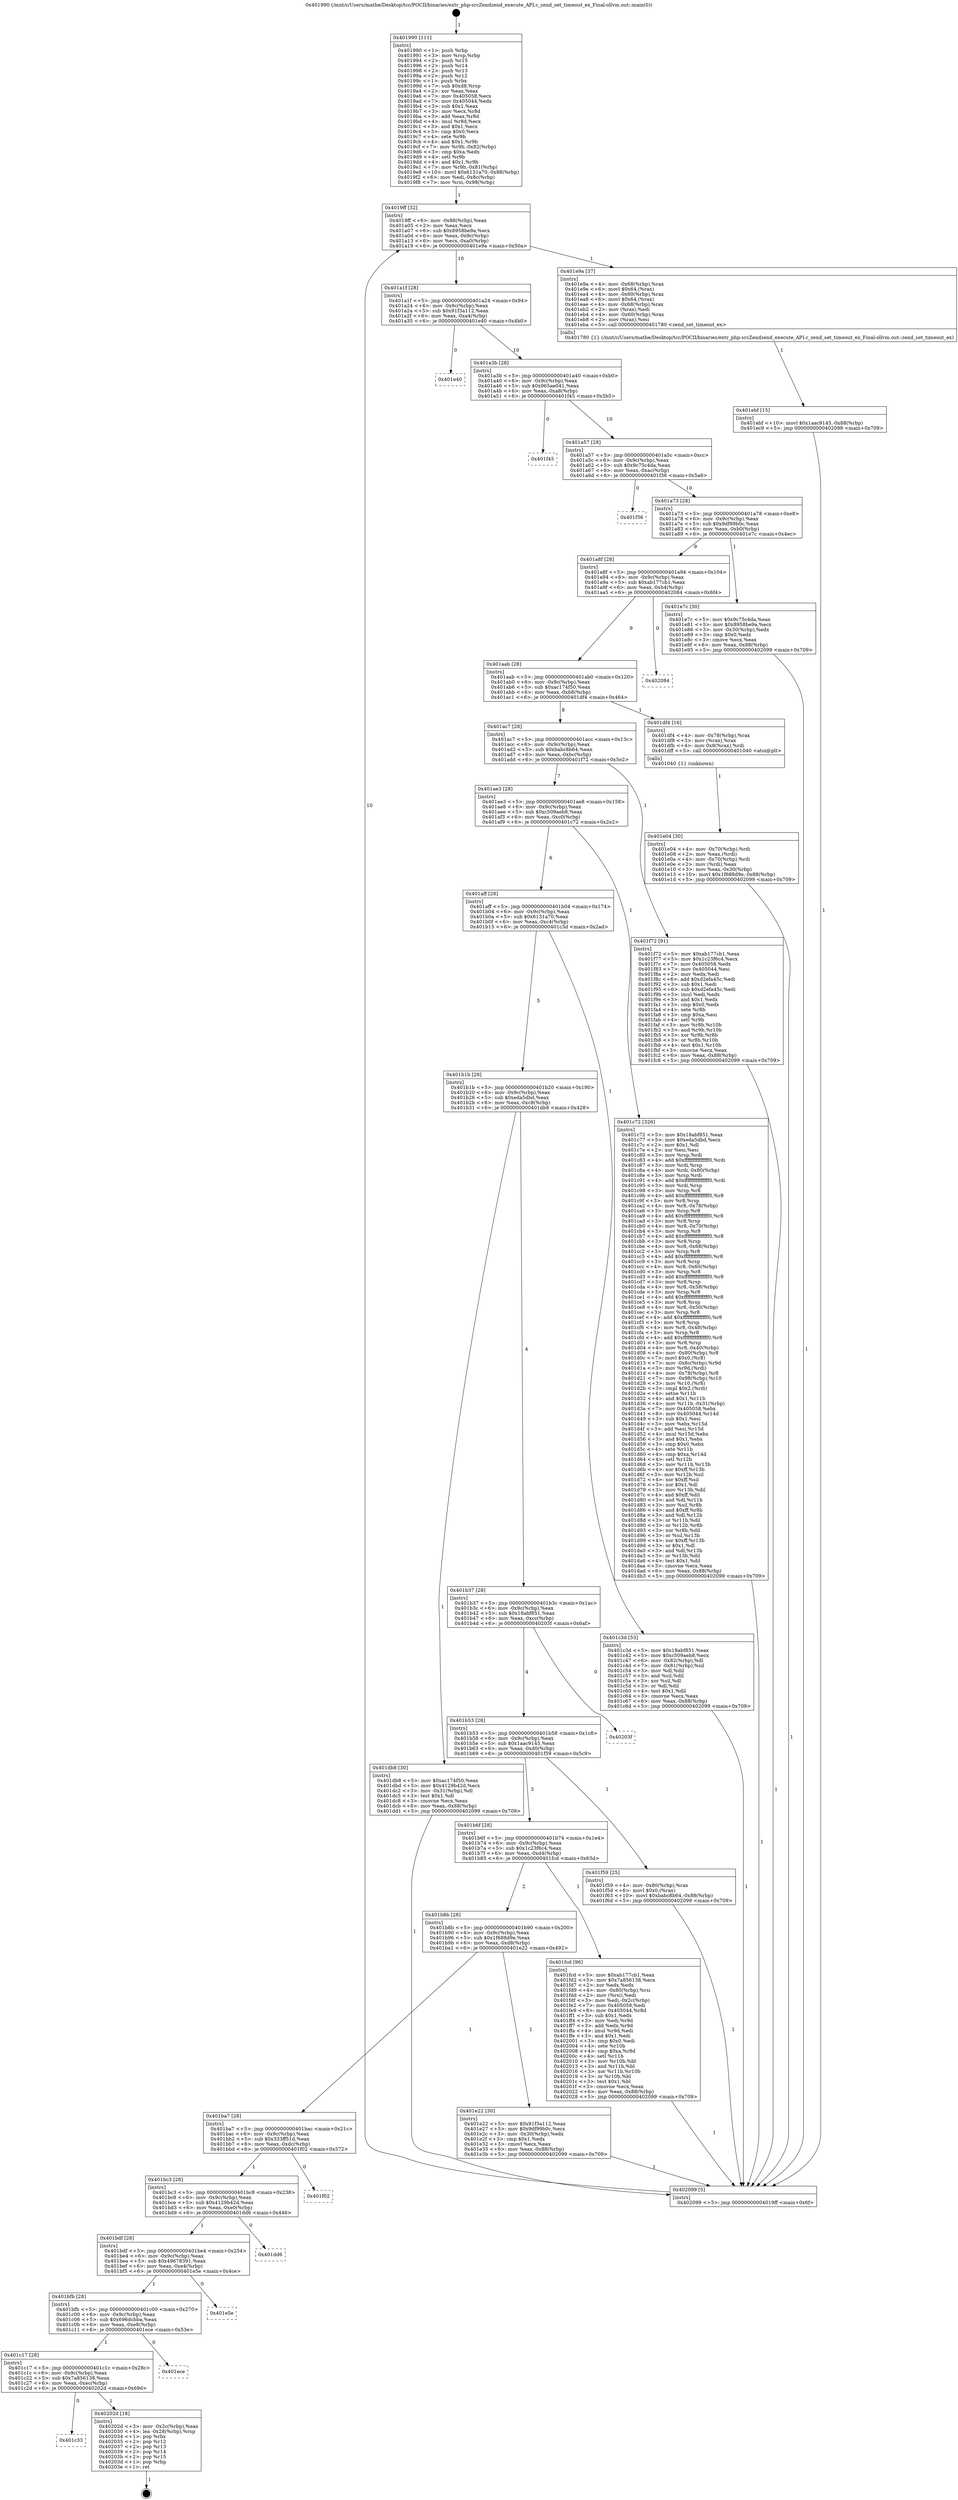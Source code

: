 digraph "0x401990" {
  label = "0x401990 (/mnt/c/Users/mathe/Desktop/tcc/POCII/binaries/extr_php-srcZendzend_execute_API.c_zend_set_timeout_ex_Final-ollvm.out::main(0))"
  labelloc = "t"
  node[shape=record]

  Entry [label="",width=0.3,height=0.3,shape=circle,fillcolor=black,style=filled]
  "0x4019ff" [label="{
     0x4019ff [32]\l
     | [instrs]\l
     &nbsp;&nbsp;0x4019ff \<+6\>: mov -0x88(%rbp),%eax\l
     &nbsp;&nbsp;0x401a05 \<+2\>: mov %eax,%ecx\l
     &nbsp;&nbsp;0x401a07 \<+6\>: sub $0x8958be9a,%ecx\l
     &nbsp;&nbsp;0x401a0d \<+6\>: mov %eax,-0x9c(%rbp)\l
     &nbsp;&nbsp;0x401a13 \<+6\>: mov %ecx,-0xa0(%rbp)\l
     &nbsp;&nbsp;0x401a19 \<+6\>: je 0000000000401e9a \<main+0x50a\>\l
  }"]
  "0x401e9a" [label="{
     0x401e9a [37]\l
     | [instrs]\l
     &nbsp;&nbsp;0x401e9a \<+4\>: mov -0x68(%rbp),%rax\l
     &nbsp;&nbsp;0x401e9e \<+6\>: movl $0x64,(%rax)\l
     &nbsp;&nbsp;0x401ea4 \<+4\>: mov -0x60(%rbp),%rax\l
     &nbsp;&nbsp;0x401ea8 \<+6\>: movl $0x64,(%rax)\l
     &nbsp;&nbsp;0x401eae \<+4\>: mov -0x68(%rbp),%rax\l
     &nbsp;&nbsp;0x401eb2 \<+2\>: mov (%rax),%edi\l
     &nbsp;&nbsp;0x401eb4 \<+4\>: mov -0x60(%rbp),%rax\l
     &nbsp;&nbsp;0x401eb8 \<+2\>: mov (%rax),%esi\l
     &nbsp;&nbsp;0x401eba \<+5\>: call 0000000000401780 \<zend_set_timeout_ex\>\l
     | [calls]\l
     &nbsp;&nbsp;0x401780 \{1\} (/mnt/c/Users/mathe/Desktop/tcc/POCII/binaries/extr_php-srcZendzend_execute_API.c_zend_set_timeout_ex_Final-ollvm.out::zend_set_timeout_ex)\l
  }"]
  "0x401a1f" [label="{
     0x401a1f [28]\l
     | [instrs]\l
     &nbsp;&nbsp;0x401a1f \<+5\>: jmp 0000000000401a24 \<main+0x94\>\l
     &nbsp;&nbsp;0x401a24 \<+6\>: mov -0x9c(%rbp),%eax\l
     &nbsp;&nbsp;0x401a2a \<+5\>: sub $0x91f3a112,%eax\l
     &nbsp;&nbsp;0x401a2f \<+6\>: mov %eax,-0xa4(%rbp)\l
     &nbsp;&nbsp;0x401a35 \<+6\>: je 0000000000401e40 \<main+0x4b0\>\l
  }"]
  Exit [label="",width=0.3,height=0.3,shape=circle,fillcolor=black,style=filled,peripheries=2]
  "0x401e40" [label="{
     0x401e40\l
  }", style=dashed]
  "0x401a3b" [label="{
     0x401a3b [28]\l
     | [instrs]\l
     &nbsp;&nbsp;0x401a3b \<+5\>: jmp 0000000000401a40 \<main+0xb0\>\l
     &nbsp;&nbsp;0x401a40 \<+6\>: mov -0x9c(%rbp),%eax\l
     &nbsp;&nbsp;0x401a46 \<+5\>: sub $0x965ae041,%eax\l
     &nbsp;&nbsp;0x401a4b \<+6\>: mov %eax,-0xa8(%rbp)\l
     &nbsp;&nbsp;0x401a51 \<+6\>: je 0000000000401f45 \<main+0x5b5\>\l
  }"]
  "0x401c33" [label="{
     0x401c33\l
  }", style=dashed]
  "0x401f45" [label="{
     0x401f45\l
  }", style=dashed]
  "0x401a57" [label="{
     0x401a57 [28]\l
     | [instrs]\l
     &nbsp;&nbsp;0x401a57 \<+5\>: jmp 0000000000401a5c \<main+0xcc\>\l
     &nbsp;&nbsp;0x401a5c \<+6\>: mov -0x9c(%rbp),%eax\l
     &nbsp;&nbsp;0x401a62 \<+5\>: sub $0x9c75c4da,%eax\l
     &nbsp;&nbsp;0x401a67 \<+6\>: mov %eax,-0xac(%rbp)\l
     &nbsp;&nbsp;0x401a6d \<+6\>: je 0000000000401f36 \<main+0x5a6\>\l
  }"]
  "0x40202d" [label="{
     0x40202d [18]\l
     | [instrs]\l
     &nbsp;&nbsp;0x40202d \<+3\>: mov -0x2c(%rbp),%eax\l
     &nbsp;&nbsp;0x402030 \<+4\>: lea -0x28(%rbp),%rsp\l
     &nbsp;&nbsp;0x402034 \<+1\>: pop %rbx\l
     &nbsp;&nbsp;0x402035 \<+2\>: pop %r12\l
     &nbsp;&nbsp;0x402037 \<+2\>: pop %r13\l
     &nbsp;&nbsp;0x402039 \<+2\>: pop %r14\l
     &nbsp;&nbsp;0x40203b \<+2\>: pop %r15\l
     &nbsp;&nbsp;0x40203d \<+1\>: pop %rbp\l
     &nbsp;&nbsp;0x40203e \<+1\>: ret\l
  }"]
  "0x401f36" [label="{
     0x401f36\l
  }", style=dashed]
  "0x401a73" [label="{
     0x401a73 [28]\l
     | [instrs]\l
     &nbsp;&nbsp;0x401a73 \<+5\>: jmp 0000000000401a78 \<main+0xe8\>\l
     &nbsp;&nbsp;0x401a78 \<+6\>: mov -0x9c(%rbp),%eax\l
     &nbsp;&nbsp;0x401a7e \<+5\>: sub $0x9df99b0c,%eax\l
     &nbsp;&nbsp;0x401a83 \<+6\>: mov %eax,-0xb0(%rbp)\l
     &nbsp;&nbsp;0x401a89 \<+6\>: je 0000000000401e7c \<main+0x4ec\>\l
  }"]
  "0x401c17" [label="{
     0x401c17 [28]\l
     | [instrs]\l
     &nbsp;&nbsp;0x401c17 \<+5\>: jmp 0000000000401c1c \<main+0x28c\>\l
     &nbsp;&nbsp;0x401c1c \<+6\>: mov -0x9c(%rbp),%eax\l
     &nbsp;&nbsp;0x401c22 \<+5\>: sub $0x7a856138,%eax\l
     &nbsp;&nbsp;0x401c27 \<+6\>: mov %eax,-0xec(%rbp)\l
     &nbsp;&nbsp;0x401c2d \<+6\>: je 000000000040202d \<main+0x69d\>\l
  }"]
  "0x401e7c" [label="{
     0x401e7c [30]\l
     | [instrs]\l
     &nbsp;&nbsp;0x401e7c \<+5\>: mov $0x9c75c4da,%eax\l
     &nbsp;&nbsp;0x401e81 \<+5\>: mov $0x8958be9a,%ecx\l
     &nbsp;&nbsp;0x401e86 \<+3\>: mov -0x30(%rbp),%edx\l
     &nbsp;&nbsp;0x401e89 \<+3\>: cmp $0x0,%edx\l
     &nbsp;&nbsp;0x401e8c \<+3\>: cmove %ecx,%eax\l
     &nbsp;&nbsp;0x401e8f \<+6\>: mov %eax,-0x88(%rbp)\l
     &nbsp;&nbsp;0x401e95 \<+5\>: jmp 0000000000402099 \<main+0x709\>\l
  }"]
  "0x401a8f" [label="{
     0x401a8f [28]\l
     | [instrs]\l
     &nbsp;&nbsp;0x401a8f \<+5\>: jmp 0000000000401a94 \<main+0x104\>\l
     &nbsp;&nbsp;0x401a94 \<+6\>: mov -0x9c(%rbp),%eax\l
     &nbsp;&nbsp;0x401a9a \<+5\>: sub $0xab177cb1,%eax\l
     &nbsp;&nbsp;0x401a9f \<+6\>: mov %eax,-0xb4(%rbp)\l
     &nbsp;&nbsp;0x401aa5 \<+6\>: je 0000000000402084 \<main+0x6f4\>\l
  }"]
  "0x401ece" [label="{
     0x401ece\l
  }", style=dashed]
  "0x402084" [label="{
     0x402084\l
  }", style=dashed]
  "0x401aab" [label="{
     0x401aab [28]\l
     | [instrs]\l
     &nbsp;&nbsp;0x401aab \<+5\>: jmp 0000000000401ab0 \<main+0x120\>\l
     &nbsp;&nbsp;0x401ab0 \<+6\>: mov -0x9c(%rbp),%eax\l
     &nbsp;&nbsp;0x401ab6 \<+5\>: sub $0xac174f50,%eax\l
     &nbsp;&nbsp;0x401abb \<+6\>: mov %eax,-0xb8(%rbp)\l
     &nbsp;&nbsp;0x401ac1 \<+6\>: je 0000000000401df4 \<main+0x464\>\l
  }"]
  "0x401bfb" [label="{
     0x401bfb [28]\l
     | [instrs]\l
     &nbsp;&nbsp;0x401bfb \<+5\>: jmp 0000000000401c00 \<main+0x270\>\l
     &nbsp;&nbsp;0x401c00 \<+6\>: mov -0x9c(%rbp),%eax\l
     &nbsp;&nbsp;0x401c06 \<+5\>: sub $0x696dcbba,%eax\l
     &nbsp;&nbsp;0x401c0b \<+6\>: mov %eax,-0xe8(%rbp)\l
     &nbsp;&nbsp;0x401c11 \<+6\>: je 0000000000401ece \<main+0x53e\>\l
  }"]
  "0x401df4" [label="{
     0x401df4 [16]\l
     | [instrs]\l
     &nbsp;&nbsp;0x401df4 \<+4\>: mov -0x78(%rbp),%rax\l
     &nbsp;&nbsp;0x401df8 \<+3\>: mov (%rax),%rax\l
     &nbsp;&nbsp;0x401dfb \<+4\>: mov 0x8(%rax),%rdi\l
     &nbsp;&nbsp;0x401dff \<+5\>: call 0000000000401040 \<atoi@plt\>\l
     | [calls]\l
     &nbsp;&nbsp;0x401040 \{1\} (unknown)\l
  }"]
  "0x401ac7" [label="{
     0x401ac7 [28]\l
     | [instrs]\l
     &nbsp;&nbsp;0x401ac7 \<+5\>: jmp 0000000000401acc \<main+0x13c\>\l
     &nbsp;&nbsp;0x401acc \<+6\>: mov -0x9c(%rbp),%eax\l
     &nbsp;&nbsp;0x401ad2 \<+5\>: sub $0xbabc8b64,%eax\l
     &nbsp;&nbsp;0x401ad7 \<+6\>: mov %eax,-0xbc(%rbp)\l
     &nbsp;&nbsp;0x401add \<+6\>: je 0000000000401f72 \<main+0x5e2\>\l
  }"]
  "0x401e5e" [label="{
     0x401e5e\l
  }", style=dashed]
  "0x401f72" [label="{
     0x401f72 [91]\l
     | [instrs]\l
     &nbsp;&nbsp;0x401f72 \<+5\>: mov $0xab177cb1,%eax\l
     &nbsp;&nbsp;0x401f77 \<+5\>: mov $0x1c23f6c4,%ecx\l
     &nbsp;&nbsp;0x401f7c \<+7\>: mov 0x405058,%edx\l
     &nbsp;&nbsp;0x401f83 \<+7\>: mov 0x405044,%esi\l
     &nbsp;&nbsp;0x401f8a \<+2\>: mov %edx,%edi\l
     &nbsp;&nbsp;0x401f8c \<+6\>: add $0xd2efa45c,%edi\l
     &nbsp;&nbsp;0x401f92 \<+3\>: sub $0x1,%edi\l
     &nbsp;&nbsp;0x401f95 \<+6\>: sub $0xd2efa45c,%edi\l
     &nbsp;&nbsp;0x401f9b \<+3\>: imul %edi,%edx\l
     &nbsp;&nbsp;0x401f9e \<+3\>: and $0x1,%edx\l
     &nbsp;&nbsp;0x401fa1 \<+3\>: cmp $0x0,%edx\l
     &nbsp;&nbsp;0x401fa4 \<+4\>: sete %r8b\l
     &nbsp;&nbsp;0x401fa8 \<+3\>: cmp $0xa,%esi\l
     &nbsp;&nbsp;0x401fab \<+4\>: setl %r9b\l
     &nbsp;&nbsp;0x401faf \<+3\>: mov %r8b,%r10b\l
     &nbsp;&nbsp;0x401fb2 \<+3\>: and %r9b,%r10b\l
     &nbsp;&nbsp;0x401fb5 \<+3\>: xor %r9b,%r8b\l
     &nbsp;&nbsp;0x401fb8 \<+3\>: or %r8b,%r10b\l
     &nbsp;&nbsp;0x401fbb \<+4\>: test $0x1,%r10b\l
     &nbsp;&nbsp;0x401fbf \<+3\>: cmovne %ecx,%eax\l
     &nbsp;&nbsp;0x401fc2 \<+6\>: mov %eax,-0x88(%rbp)\l
     &nbsp;&nbsp;0x401fc8 \<+5\>: jmp 0000000000402099 \<main+0x709\>\l
  }"]
  "0x401ae3" [label="{
     0x401ae3 [28]\l
     | [instrs]\l
     &nbsp;&nbsp;0x401ae3 \<+5\>: jmp 0000000000401ae8 \<main+0x158\>\l
     &nbsp;&nbsp;0x401ae8 \<+6\>: mov -0x9c(%rbp),%eax\l
     &nbsp;&nbsp;0x401aee \<+5\>: sub $0xc509aeb8,%eax\l
     &nbsp;&nbsp;0x401af3 \<+6\>: mov %eax,-0xc0(%rbp)\l
     &nbsp;&nbsp;0x401af9 \<+6\>: je 0000000000401c72 \<main+0x2e2\>\l
  }"]
  "0x401bdf" [label="{
     0x401bdf [28]\l
     | [instrs]\l
     &nbsp;&nbsp;0x401bdf \<+5\>: jmp 0000000000401be4 \<main+0x254\>\l
     &nbsp;&nbsp;0x401be4 \<+6\>: mov -0x9c(%rbp),%eax\l
     &nbsp;&nbsp;0x401bea \<+5\>: sub $0x49678391,%eax\l
     &nbsp;&nbsp;0x401bef \<+6\>: mov %eax,-0xe4(%rbp)\l
     &nbsp;&nbsp;0x401bf5 \<+6\>: je 0000000000401e5e \<main+0x4ce\>\l
  }"]
  "0x401c72" [label="{
     0x401c72 [326]\l
     | [instrs]\l
     &nbsp;&nbsp;0x401c72 \<+5\>: mov $0x18abf851,%eax\l
     &nbsp;&nbsp;0x401c77 \<+5\>: mov $0xeda5dbd,%ecx\l
     &nbsp;&nbsp;0x401c7c \<+2\>: mov $0x1,%dl\l
     &nbsp;&nbsp;0x401c7e \<+2\>: xor %esi,%esi\l
     &nbsp;&nbsp;0x401c80 \<+3\>: mov %rsp,%rdi\l
     &nbsp;&nbsp;0x401c83 \<+4\>: add $0xfffffffffffffff0,%rdi\l
     &nbsp;&nbsp;0x401c87 \<+3\>: mov %rdi,%rsp\l
     &nbsp;&nbsp;0x401c8a \<+4\>: mov %rdi,-0x80(%rbp)\l
     &nbsp;&nbsp;0x401c8e \<+3\>: mov %rsp,%rdi\l
     &nbsp;&nbsp;0x401c91 \<+4\>: add $0xfffffffffffffff0,%rdi\l
     &nbsp;&nbsp;0x401c95 \<+3\>: mov %rdi,%rsp\l
     &nbsp;&nbsp;0x401c98 \<+3\>: mov %rsp,%r8\l
     &nbsp;&nbsp;0x401c9b \<+4\>: add $0xfffffffffffffff0,%r8\l
     &nbsp;&nbsp;0x401c9f \<+3\>: mov %r8,%rsp\l
     &nbsp;&nbsp;0x401ca2 \<+4\>: mov %r8,-0x78(%rbp)\l
     &nbsp;&nbsp;0x401ca6 \<+3\>: mov %rsp,%r8\l
     &nbsp;&nbsp;0x401ca9 \<+4\>: add $0xfffffffffffffff0,%r8\l
     &nbsp;&nbsp;0x401cad \<+3\>: mov %r8,%rsp\l
     &nbsp;&nbsp;0x401cb0 \<+4\>: mov %r8,-0x70(%rbp)\l
     &nbsp;&nbsp;0x401cb4 \<+3\>: mov %rsp,%r8\l
     &nbsp;&nbsp;0x401cb7 \<+4\>: add $0xfffffffffffffff0,%r8\l
     &nbsp;&nbsp;0x401cbb \<+3\>: mov %r8,%rsp\l
     &nbsp;&nbsp;0x401cbe \<+4\>: mov %r8,-0x68(%rbp)\l
     &nbsp;&nbsp;0x401cc2 \<+3\>: mov %rsp,%r8\l
     &nbsp;&nbsp;0x401cc5 \<+4\>: add $0xfffffffffffffff0,%r8\l
     &nbsp;&nbsp;0x401cc9 \<+3\>: mov %r8,%rsp\l
     &nbsp;&nbsp;0x401ccc \<+4\>: mov %r8,-0x60(%rbp)\l
     &nbsp;&nbsp;0x401cd0 \<+3\>: mov %rsp,%r8\l
     &nbsp;&nbsp;0x401cd3 \<+4\>: add $0xfffffffffffffff0,%r8\l
     &nbsp;&nbsp;0x401cd7 \<+3\>: mov %r8,%rsp\l
     &nbsp;&nbsp;0x401cda \<+4\>: mov %r8,-0x58(%rbp)\l
     &nbsp;&nbsp;0x401cde \<+3\>: mov %rsp,%r8\l
     &nbsp;&nbsp;0x401ce1 \<+4\>: add $0xfffffffffffffff0,%r8\l
     &nbsp;&nbsp;0x401ce5 \<+3\>: mov %r8,%rsp\l
     &nbsp;&nbsp;0x401ce8 \<+4\>: mov %r8,-0x50(%rbp)\l
     &nbsp;&nbsp;0x401cec \<+3\>: mov %rsp,%r8\l
     &nbsp;&nbsp;0x401cef \<+4\>: add $0xfffffffffffffff0,%r8\l
     &nbsp;&nbsp;0x401cf3 \<+3\>: mov %r8,%rsp\l
     &nbsp;&nbsp;0x401cf6 \<+4\>: mov %r8,-0x48(%rbp)\l
     &nbsp;&nbsp;0x401cfa \<+3\>: mov %rsp,%r8\l
     &nbsp;&nbsp;0x401cfd \<+4\>: add $0xfffffffffffffff0,%r8\l
     &nbsp;&nbsp;0x401d01 \<+3\>: mov %r8,%rsp\l
     &nbsp;&nbsp;0x401d04 \<+4\>: mov %r8,-0x40(%rbp)\l
     &nbsp;&nbsp;0x401d08 \<+4\>: mov -0x80(%rbp),%r8\l
     &nbsp;&nbsp;0x401d0c \<+7\>: movl $0x0,(%r8)\l
     &nbsp;&nbsp;0x401d13 \<+7\>: mov -0x8c(%rbp),%r9d\l
     &nbsp;&nbsp;0x401d1a \<+3\>: mov %r9d,(%rdi)\l
     &nbsp;&nbsp;0x401d1d \<+4\>: mov -0x78(%rbp),%r8\l
     &nbsp;&nbsp;0x401d21 \<+7\>: mov -0x98(%rbp),%r10\l
     &nbsp;&nbsp;0x401d28 \<+3\>: mov %r10,(%r8)\l
     &nbsp;&nbsp;0x401d2b \<+3\>: cmpl $0x2,(%rdi)\l
     &nbsp;&nbsp;0x401d2e \<+4\>: setne %r11b\l
     &nbsp;&nbsp;0x401d32 \<+4\>: and $0x1,%r11b\l
     &nbsp;&nbsp;0x401d36 \<+4\>: mov %r11b,-0x31(%rbp)\l
     &nbsp;&nbsp;0x401d3a \<+7\>: mov 0x405058,%ebx\l
     &nbsp;&nbsp;0x401d41 \<+8\>: mov 0x405044,%r14d\l
     &nbsp;&nbsp;0x401d49 \<+3\>: sub $0x1,%esi\l
     &nbsp;&nbsp;0x401d4c \<+3\>: mov %ebx,%r15d\l
     &nbsp;&nbsp;0x401d4f \<+3\>: add %esi,%r15d\l
     &nbsp;&nbsp;0x401d52 \<+4\>: imul %r15d,%ebx\l
     &nbsp;&nbsp;0x401d56 \<+3\>: and $0x1,%ebx\l
     &nbsp;&nbsp;0x401d59 \<+3\>: cmp $0x0,%ebx\l
     &nbsp;&nbsp;0x401d5c \<+4\>: sete %r11b\l
     &nbsp;&nbsp;0x401d60 \<+4\>: cmp $0xa,%r14d\l
     &nbsp;&nbsp;0x401d64 \<+4\>: setl %r12b\l
     &nbsp;&nbsp;0x401d68 \<+3\>: mov %r11b,%r13b\l
     &nbsp;&nbsp;0x401d6b \<+4\>: xor $0xff,%r13b\l
     &nbsp;&nbsp;0x401d6f \<+3\>: mov %r12b,%sil\l
     &nbsp;&nbsp;0x401d72 \<+4\>: xor $0xff,%sil\l
     &nbsp;&nbsp;0x401d76 \<+3\>: xor $0x1,%dl\l
     &nbsp;&nbsp;0x401d79 \<+3\>: mov %r13b,%dil\l
     &nbsp;&nbsp;0x401d7c \<+4\>: and $0xff,%dil\l
     &nbsp;&nbsp;0x401d80 \<+3\>: and %dl,%r11b\l
     &nbsp;&nbsp;0x401d83 \<+3\>: mov %sil,%r8b\l
     &nbsp;&nbsp;0x401d86 \<+4\>: and $0xff,%r8b\l
     &nbsp;&nbsp;0x401d8a \<+3\>: and %dl,%r12b\l
     &nbsp;&nbsp;0x401d8d \<+3\>: or %r11b,%dil\l
     &nbsp;&nbsp;0x401d90 \<+3\>: or %r12b,%r8b\l
     &nbsp;&nbsp;0x401d93 \<+3\>: xor %r8b,%dil\l
     &nbsp;&nbsp;0x401d96 \<+3\>: or %sil,%r13b\l
     &nbsp;&nbsp;0x401d99 \<+4\>: xor $0xff,%r13b\l
     &nbsp;&nbsp;0x401d9d \<+3\>: or $0x1,%dl\l
     &nbsp;&nbsp;0x401da0 \<+3\>: and %dl,%r13b\l
     &nbsp;&nbsp;0x401da3 \<+3\>: or %r13b,%dil\l
     &nbsp;&nbsp;0x401da6 \<+4\>: test $0x1,%dil\l
     &nbsp;&nbsp;0x401daa \<+3\>: cmovne %ecx,%eax\l
     &nbsp;&nbsp;0x401dad \<+6\>: mov %eax,-0x88(%rbp)\l
     &nbsp;&nbsp;0x401db3 \<+5\>: jmp 0000000000402099 \<main+0x709\>\l
  }"]
  "0x401aff" [label="{
     0x401aff [28]\l
     | [instrs]\l
     &nbsp;&nbsp;0x401aff \<+5\>: jmp 0000000000401b04 \<main+0x174\>\l
     &nbsp;&nbsp;0x401b04 \<+6\>: mov -0x9c(%rbp),%eax\l
     &nbsp;&nbsp;0x401b0a \<+5\>: sub $0x6131a70,%eax\l
     &nbsp;&nbsp;0x401b0f \<+6\>: mov %eax,-0xc4(%rbp)\l
     &nbsp;&nbsp;0x401b15 \<+6\>: je 0000000000401c3d \<main+0x2ad\>\l
  }"]
  "0x401dd6" [label="{
     0x401dd6\l
  }", style=dashed]
  "0x401c3d" [label="{
     0x401c3d [53]\l
     | [instrs]\l
     &nbsp;&nbsp;0x401c3d \<+5\>: mov $0x18abf851,%eax\l
     &nbsp;&nbsp;0x401c42 \<+5\>: mov $0xc509aeb8,%ecx\l
     &nbsp;&nbsp;0x401c47 \<+6\>: mov -0x82(%rbp),%dl\l
     &nbsp;&nbsp;0x401c4d \<+7\>: mov -0x81(%rbp),%sil\l
     &nbsp;&nbsp;0x401c54 \<+3\>: mov %dl,%dil\l
     &nbsp;&nbsp;0x401c57 \<+3\>: and %sil,%dil\l
     &nbsp;&nbsp;0x401c5a \<+3\>: xor %sil,%dl\l
     &nbsp;&nbsp;0x401c5d \<+3\>: or %dl,%dil\l
     &nbsp;&nbsp;0x401c60 \<+4\>: test $0x1,%dil\l
     &nbsp;&nbsp;0x401c64 \<+3\>: cmovne %ecx,%eax\l
     &nbsp;&nbsp;0x401c67 \<+6\>: mov %eax,-0x88(%rbp)\l
     &nbsp;&nbsp;0x401c6d \<+5\>: jmp 0000000000402099 \<main+0x709\>\l
  }"]
  "0x401b1b" [label="{
     0x401b1b [28]\l
     | [instrs]\l
     &nbsp;&nbsp;0x401b1b \<+5\>: jmp 0000000000401b20 \<main+0x190\>\l
     &nbsp;&nbsp;0x401b20 \<+6\>: mov -0x9c(%rbp),%eax\l
     &nbsp;&nbsp;0x401b26 \<+5\>: sub $0xeda5dbd,%eax\l
     &nbsp;&nbsp;0x401b2b \<+6\>: mov %eax,-0xc8(%rbp)\l
     &nbsp;&nbsp;0x401b31 \<+6\>: je 0000000000401db8 \<main+0x428\>\l
  }"]
  "0x402099" [label="{
     0x402099 [5]\l
     | [instrs]\l
     &nbsp;&nbsp;0x402099 \<+5\>: jmp 00000000004019ff \<main+0x6f\>\l
  }"]
  "0x401990" [label="{
     0x401990 [111]\l
     | [instrs]\l
     &nbsp;&nbsp;0x401990 \<+1\>: push %rbp\l
     &nbsp;&nbsp;0x401991 \<+3\>: mov %rsp,%rbp\l
     &nbsp;&nbsp;0x401994 \<+2\>: push %r15\l
     &nbsp;&nbsp;0x401996 \<+2\>: push %r14\l
     &nbsp;&nbsp;0x401998 \<+2\>: push %r13\l
     &nbsp;&nbsp;0x40199a \<+2\>: push %r12\l
     &nbsp;&nbsp;0x40199c \<+1\>: push %rbx\l
     &nbsp;&nbsp;0x40199d \<+7\>: sub $0xd8,%rsp\l
     &nbsp;&nbsp;0x4019a4 \<+2\>: xor %eax,%eax\l
     &nbsp;&nbsp;0x4019a6 \<+7\>: mov 0x405058,%ecx\l
     &nbsp;&nbsp;0x4019ad \<+7\>: mov 0x405044,%edx\l
     &nbsp;&nbsp;0x4019b4 \<+3\>: sub $0x1,%eax\l
     &nbsp;&nbsp;0x4019b7 \<+3\>: mov %ecx,%r8d\l
     &nbsp;&nbsp;0x4019ba \<+3\>: add %eax,%r8d\l
     &nbsp;&nbsp;0x4019bd \<+4\>: imul %r8d,%ecx\l
     &nbsp;&nbsp;0x4019c1 \<+3\>: and $0x1,%ecx\l
     &nbsp;&nbsp;0x4019c4 \<+3\>: cmp $0x0,%ecx\l
     &nbsp;&nbsp;0x4019c7 \<+4\>: sete %r9b\l
     &nbsp;&nbsp;0x4019cb \<+4\>: and $0x1,%r9b\l
     &nbsp;&nbsp;0x4019cf \<+7\>: mov %r9b,-0x82(%rbp)\l
     &nbsp;&nbsp;0x4019d6 \<+3\>: cmp $0xa,%edx\l
     &nbsp;&nbsp;0x4019d9 \<+4\>: setl %r9b\l
     &nbsp;&nbsp;0x4019dd \<+4\>: and $0x1,%r9b\l
     &nbsp;&nbsp;0x4019e1 \<+7\>: mov %r9b,-0x81(%rbp)\l
     &nbsp;&nbsp;0x4019e8 \<+10\>: movl $0x6131a70,-0x88(%rbp)\l
     &nbsp;&nbsp;0x4019f2 \<+6\>: mov %edi,-0x8c(%rbp)\l
     &nbsp;&nbsp;0x4019f8 \<+7\>: mov %rsi,-0x98(%rbp)\l
  }"]
  "0x401bc3" [label="{
     0x401bc3 [28]\l
     | [instrs]\l
     &nbsp;&nbsp;0x401bc3 \<+5\>: jmp 0000000000401bc8 \<main+0x238\>\l
     &nbsp;&nbsp;0x401bc8 \<+6\>: mov -0x9c(%rbp),%eax\l
     &nbsp;&nbsp;0x401bce \<+5\>: sub $0x4129b42d,%eax\l
     &nbsp;&nbsp;0x401bd3 \<+6\>: mov %eax,-0xe0(%rbp)\l
     &nbsp;&nbsp;0x401bd9 \<+6\>: je 0000000000401dd6 \<main+0x446\>\l
  }"]
  "0x401f02" [label="{
     0x401f02\l
  }", style=dashed]
  "0x401db8" [label="{
     0x401db8 [30]\l
     | [instrs]\l
     &nbsp;&nbsp;0x401db8 \<+5\>: mov $0xac174f50,%eax\l
     &nbsp;&nbsp;0x401dbd \<+5\>: mov $0x4129b42d,%ecx\l
     &nbsp;&nbsp;0x401dc2 \<+3\>: mov -0x31(%rbp),%dl\l
     &nbsp;&nbsp;0x401dc5 \<+3\>: test $0x1,%dl\l
     &nbsp;&nbsp;0x401dc8 \<+3\>: cmovne %ecx,%eax\l
     &nbsp;&nbsp;0x401dcb \<+6\>: mov %eax,-0x88(%rbp)\l
     &nbsp;&nbsp;0x401dd1 \<+5\>: jmp 0000000000402099 \<main+0x709\>\l
  }"]
  "0x401b37" [label="{
     0x401b37 [28]\l
     | [instrs]\l
     &nbsp;&nbsp;0x401b37 \<+5\>: jmp 0000000000401b3c \<main+0x1ac\>\l
     &nbsp;&nbsp;0x401b3c \<+6\>: mov -0x9c(%rbp),%eax\l
     &nbsp;&nbsp;0x401b42 \<+5\>: sub $0x18abf851,%eax\l
     &nbsp;&nbsp;0x401b47 \<+6\>: mov %eax,-0xcc(%rbp)\l
     &nbsp;&nbsp;0x401b4d \<+6\>: je 000000000040203f \<main+0x6af\>\l
  }"]
  "0x401e04" [label="{
     0x401e04 [30]\l
     | [instrs]\l
     &nbsp;&nbsp;0x401e04 \<+4\>: mov -0x70(%rbp),%rdi\l
     &nbsp;&nbsp;0x401e08 \<+2\>: mov %eax,(%rdi)\l
     &nbsp;&nbsp;0x401e0a \<+4\>: mov -0x70(%rbp),%rdi\l
     &nbsp;&nbsp;0x401e0e \<+2\>: mov (%rdi),%eax\l
     &nbsp;&nbsp;0x401e10 \<+3\>: mov %eax,-0x30(%rbp)\l
     &nbsp;&nbsp;0x401e13 \<+10\>: movl $0x1f688d9e,-0x88(%rbp)\l
     &nbsp;&nbsp;0x401e1d \<+5\>: jmp 0000000000402099 \<main+0x709\>\l
  }"]
  "0x401ebf" [label="{
     0x401ebf [15]\l
     | [instrs]\l
     &nbsp;&nbsp;0x401ebf \<+10\>: movl $0x1aac9145,-0x88(%rbp)\l
     &nbsp;&nbsp;0x401ec9 \<+5\>: jmp 0000000000402099 \<main+0x709\>\l
  }"]
  "0x40203f" [label="{
     0x40203f\l
  }", style=dashed]
  "0x401b53" [label="{
     0x401b53 [28]\l
     | [instrs]\l
     &nbsp;&nbsp;0x401b53 \<+5\>: jmp 0000000000401b58 \<main+0x1c8\>\l
     &nbsp;&nbsp;0x401b58 \<+6\>: mov -0x9c(%rbp),%eax\l
     &nbsp;&nbsp;0x401b5e \<+5\>: sub $0x1aac9145,%eax\l
     &nbsp;&nbsp;0x401b63 \<+6\>: mov %eax,-0xd0(%rbp)\l
     &nbsp;&nbsp;0x401b69 \<+6\>: je 0000000000401f59 \<main+0x5c9\>\l
  }"]
  "0x401ba7" [label="{
     0x401ba7 [28]\l
     | [instrs]\l
     &nbsp;&nbsp;0x401ba7 \<+5\>: jmp 0000000000401bac \<main+0x21c\>\l
     &nbsp;&nbsp;0x401bac \<+6\>: mov -0x9c(%rbp),%eax\l
     &nbsp;&nbsp;0x401bb2 \<+5\>: sub $0x333ff51d,%eax\l
     &nbsp;&nbsp;0x401bb7 \<+6\>: mov %eax,-0xdc(%rbp)\l
     &nbsp;&nbsp;0x401bbd \<+6\>: je 0000000000401f02 \<main+0x572\>\l
  }"]
  "0x401f59" [label="{
     0x401f59 [25]\l
     | [instrs]\l
     &nbsp;&nbsp;0x401f59 \<+4\>: mov -0x80(%rbp),%rax\l
     &nbsp;&nbsp;0x401f5d \<+6\>: movl $0x0,(%rax)\l
     &nbsp;&nbsp;0x401f63 \<+10\>: movl $0xbabc8b64,-0x88(%rbp)\l
     &nbsp;&nbsp;0x401f6d \<+5\>: jmp 0000000000402099 \<main+0x709\>\l
  }"]
  "0x401b6f" [label="{
     0x401b6f [28]\l
     | [instrs]\l
     &nbsp;&nbsp;0x401b6f \<+5\>: jmp 0000000000401b74 \<main+0x1e4\>\l
     &nbsp;&nbsp;0x401b74 \<+6\>: mov -0x9c(%rbp),%eax\l
     &nbsp;&nbsp;0x401b7a \<+5\>: sub $0x1c23f6c4,%eax\l
     &nbsp;&nbsp;0x401b7f \<+6\>: mov %eax,-0xd4(%rbp)\l
     &nbsp;&nbsp;0x401b85 \<+6\>: je 0000000000401fcd \<main+0x63d\>\l
  }"]
  "0x401e22" [label="{
     0x401e22 [30]\l
     | [instrs]\l
     &nbsp;&nbsp;0x401e22 \<+5\>: mov $0x91f3a112,%eax\l
     &nbsp;&nbsp;0x401e27 \<+5\>: mov $0x9df99b0c,%ecx\l
     &nbsp;&nbsp;0x401e2c \<+3\>: mov -0x30(%rbp),%edx\l
     &nbsp;&nbsp;0x401e2f \<+3\>: cmp $0x1,%edx\l
     &nbsp;&nbsp;0x401e32 \<+3\>: cmovl %ecx,%eax\l
     &nbsp;&nbsp;0x401e35 \<+6\>: mov %eax,-0x88(%rbp)\l
     &nbsp;&nbsp;0x401e3b \<+5\>: jmp 0000000000402099 \<main+0x709\>\l
  }"]
  "0x401fcd" [label="{
     0x401fcd [96]\l
     | [instrs]\l
     &nbsp;&nbsp;0x401fcd \<+5\>: mov $0xab177cb1,%eax\l
     &nbsp;&nbsp;0x401fd2 \<+5\>: mov $0x7a856138,%ecx\l
     &nbsp;&nbsp;0x401fd7 \<+2\>: xor %edx,%edx\l
     &nbsp;&nbsp;0x401fd9 \<+4\>: mov -0x80(%rbp),%rsi\l
     &nbsp;&nbsp;0x401fdd \<+2\>: mov (%rsi),%edi\l
     &nbsp;&nbsp;0x401fdf \<+3\>: mov %edi,-0x2c(%rbp)\l
     &nbsp;&nbsp;0x401fe2 \<+7\>: mov 0x405058,%edi\l
     &nbsp;&nbsp;0x401fe9 \<+8\>: mov 0x405044,%r8d\l
     &nbsp;&nbsp;0x401ff1 \<+3\>: sub $0x1,%edx\l
     &nbsp;&nbsp;0x401ff4 \<+3\>: mov %edi,%r9d\l
     &nbsp;&nbsp;0x401ff7 \<+3\>: add %edx,%r9d\l
     &nbsp;&nbsp;0x401ffa \<+4\>: imul %r9d,%edi\l
     &nbsp;&nbsp;0x401ffe \<+3\>: and $0x1,%edi\l
     &nbsp;&nbsp;0x402001 \<+3\>: cmp $0x0,%edi\l
     &nbsp;&nbsp;0x402004 \<+4\>: sete %r10b\l
     &nbsp;&nbsp;0x402008 \<+4\>: cmp $0xa,%r8d\l
     &nbsp;&nbsp;0x40200c \<+4\>: setl %r11b\l
     &nbsp;&nbsp;0x402010 \<+3\>: mov %r10b,%bl\l
     &nbsp;&nbsp;0x402013 \<+3\>: and %r11b,%bl\l
     &nbsp;&nbsp;0x402016 \<+3\>: xor %r11b,%r10b\l
     &nbsp;&nbsp;0x402019 \<+3\>: or %r10b,%bl\l
     &nbsp;&nbsp;0x40201c \<+3\>: test $0x1,%bl\l
     &nbsp;&nbsp;0x40201f \<+3\>: cmovne %ecx,%eax\l
     &nbsp;&nbsp;0x402022 \<+6\>: mov %eax,-0x88(%rbp)\l
     &nbsp;&nbsp;0x402028 \<+5\>: jmp 0000000000402099 \<main+0x709\>\l
  }"]
  "0x401b8b" [label="{
     0x401b8b [28]\l
     | [instrs]\l
     &nbsp;&nbsp;0x401b8b \<+5\>: jmp 0000000000401b90 \<main+0x200\>\l
     &nbsp;&nbsp;0x401b90 \<+6\>: mov -0x9c(%rbp),%eax\l
     &nbsp;&nbsp;0x401b96 \<+5\>: sub $0x1f688d9e,%eax\l
     &nbsp;&nbsp;0x401b9b \<+6\>: mov %eax,-0xd8(%rbp)\l
     &nbsp;&nbsp;0x401ba1 \<+6\>: je 0000000000401e22 \<main+0x492\>\l
  }"]
  Entry -> "0x401990" [label=" 1"]
  "0x4019ff" -> "0x401e9a" [label=" 1"]
  "0x4019ff" -> "0x401a1f" [label=" 10"]
  "0x40202d" -> Exit [label=" 1"]
  "0x401a1f" -> "0x401e40" [label=" 0"]
  "0x401a1f" -> "0x401a3b" [label=" 10"]
  "0x401c17" -> "0x401c33" [label=" 0"]
  "0x401a3b" -> "0x401f45" [label=" 0"]
  "0x401a3b" -> "0x401a57" [label=" 10"]
  "0x401c17" -> "0x40202d" [label=" 1"]
  "0x401a57" -> "0x401f36" [label=" 0"]
  "0x401a57" -> "0x401a73" [label=" 10"]
  "0x401bfb" -> "0x401c17" [label=" 1"]
  "0x401a73" -> "0x401e7c" [label=" 1"]
  "0x401a73" -> "0x401a8f" [label=" 9"]
  "0x401bfb" -> "0x401ece" [label=" 0"]
  "0x401a8f" -> "0x402084" [label=" 0"]
  "0x401a8f" -> "0x401aab" [label=" 9"]
  "0x401bdf" -> "0x401bfb" [label=" 1"]
  "0x401aab" -> "0x401df4" [label=" 1"]
  "0x401aab" -> "0x401ac7" [label=" 8"]
  "0x401bdf" -> "0x401e5e" [label=" 0"]
  "0x401ac7" -> "0x401f72" [label=" 1"]
  "0x401ac7" -> "0x401ae3" [label=" 7"]
  "0x401bc3" -> "0x401bdf" [label=" 1"]
  "0x401ae3" -> "0x401c72" [label=" 1"]
  "0x401ae3" -> "0x401aff" [label=" 6"]
  "0x401bc3" -> "0x401dd6" [label=" 0"]
  "0x401aff" -> "0x401c3d" [label=" 1"]
  "0x401aff" -> "0x401b1b" [label=" 5"]
  "0x401c3d" -> "0x402099" [label=" 1"]
  "0x401990" -> "0x4019ff" [label=" 1"]
  "0x402099" -> "0x4019ff" [label=" 10"]
  "0x401ba7" -> "0x401bc3" [label=" 1"]
  "0x401c72" -> "0x402099" [label=" 1"]
  "0x401ba7" -> "0x401f02" [label=" 0"]
  "0x401b1b" -> "0x401db8" [label=" 1"]
  "0x401b1b" -> "0x401b37" [label=" 4"]
  "0x401db8" -> "0x402099" [label=" 1"]
  "0x401df4" -> "0x401e04" [label=" 1"]
  "0x401e04" -> "0x402099" [label=" 1"]
  "0x401fcd" -> "0x402099" [label=" 1"]
  "0x401b37" -> "0x40203f" [label=" 0"]
  "0x401b37" -> "0x401b53" [label=" 4"]
  "0x401f72" -> "0x402099" [label=" 1"]
  "0x401b53" -> "0x401f59" [label=" 1"]
  "0x401b53" -> "0x401b6f" [label=" 3"]
  "0x401f59" -> "0x402099" [label=" 1"]
  "0x401b6f" -> "0x401fcd" [label=" 1"]
  "0x401b6f" -> "0x401b8b" [label=" 2"]
  "0x401ebf" -> "0x402099" [label=" 1"]
  "0x401b8b" -> "0x401e22" [label=" 1"]
  "0x401b8b" -> "0x401ba7" [label=" 1"]
  "0x401e22" -> "0x402099" [label=" 1"]
  "0x401e7c" -> "0x402099" [label=" 1"]
  "0x401e9a" -> "0x401ebf" [label=" 1"]
}
